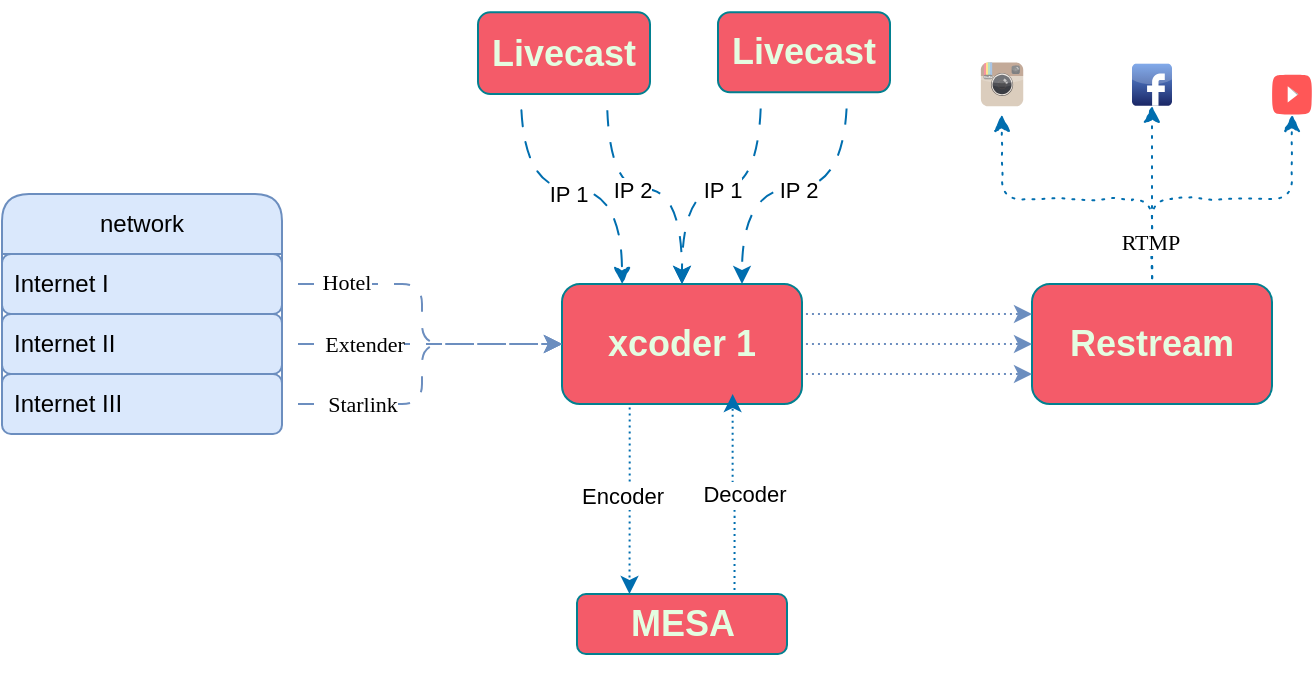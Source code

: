 <mxfile version="21.8.0" type="github">
  <diagram id="C5RBs43oDa-KdzZeNtuy" name="Page-1">
    <mxGraphModel dx="815" dy="453" grid="1" gridSize="10" guides="1" tooltips="1" connect="1" arrows="1" fold="1" page="1" pageScale="1" pageWidth="827" pageHeight="1169" math="0" shadow="0">
      <root>
        <mxCell id="WIyWlLk6GJQsqaUBKTNV-0" />
        <mxCell id="WIyWlLk6GJQsqaUBKTNV-1" parent="WIyWlLk6GJQsqaUBKTNV-0" />
        <mxCell id="bTYjfCJ5cYU-WIETsKiM-55" style="edgeStyle=orthogonalEdgeStyle;rounded=1;orthogonalLoop=1;jettySize=auto;html=1;exitX=0.5;exitY=0;exitDx=0;exitDy=0;dashed=1;dashPattern=1 4;fillColor=#1ba1e2;strokeColor=#006EAF;flowAnimation=1;comic=1;" edge="1" parent="WIyWlLk6GJQsqaUBKTNV-1" source="yFNBwXuTut4A0ATsSE6B-3" target="bTYjfCJ5cYU-WIETsKiM-26">
          <mxGeometry relative="1" as="geometry" />
        </mxCell>
        <mxCell id="bTYjfCJ5cYU-WIETsKiM-56" style="edgeStyle=orthogonalEdgeStyle;rounded=1;orthogonalLoop=1;jettySize=auto;html=1;exitX=0.5;exitY=0;exitDx=0;exitDy=0;curved=1;dashed=1;dashPattern=1 4;fillColor=#1ba1e2;strokeColor=#006EAF;flowAnimation=1;noJump=0;comic=1;" edge="1" parent="WIyWlLk6GJQsqaUBKTNV-1" source="yFNBwXuTut4A0ATsSE6B-3" target="yFNBwXuTut4A0ATsSE6B-25">
          <mxGeometry relative="1" as="geometry" />
        </mxCell>
        <mxCell id="bTYjfCJ5cYU-WIETsKiM-57" style="edgeStyle=elbowEdgeStyle;rounded=1;orthogonalLoop=1;jettySize=auto;html=1;exitX=0.5;exitY=0;exitDx=0;exitDy=0;elbow=vertical;dashed=1;dashPattern=1 4;fillColor=#1ba1e2;strokeColor=#006EAF;flowAnimation=1;backgroundOutline=0;editable=1;movable=1;resizable=1;rotatable=1;deletable=1;locked=0;connectable=1;comic=1;enumerate=0;orthogonal=0;ignoreEdge=0;" edge="1" parent="WIyWlLk6GJQsqaUBKTNV-1" source="yFNBwXuTut4A0ATsSE6B-3" target="yFNBwXuTut4A0ATsSE6B-23">
          <mxGeometry relative="1" as="geometry" />
        </mxCell>
        <mxCell id="bTYjfCJ5cYU-WIETsKiM-58" value="RTMP" style="edgeLabel;html=1;align=center;verticalAlign=middle;resizable=0;points=[];fontFamily=Georgia;" vertex="1" connectable="0" parent="bTYjfCJ5cYU-WIETsKiM-57">
          <mxGeometry x="-0.721" y="1" relative="1" as="geometry">
            <mxPoint as="offset" />
          </mxGeometry>
        </mxCell>
        <mxCell id="yFNBwXuTut4A0ATsSE6B-3" value="&lt;h2&gt;Restream&lt;/h2&gt;" style="rounded=1;whiteSpace=wrap;html=1;strokeColor=#028090;fontColor=#E4FDE1;fillColor=#F45B69;labelBackgroundColor=none;" parent="WIyWlLk6GJQsqaUBKTNV-1" vertex="1">
          <mxGeometry x="545" y="195" width="120" height="60" as="geometry" />
        </mxCell>
        <mxCell id="yFNBwXuTut4A0ATsSE6B-6" style="edgeStyle=orthogonalEdgeStyle;rounded=1;orthogonalLoop=1;jettySize=auto;html=1;entryX=0;entryY=0.5;entryDx=0;entryDy=0;strokeColor=#6c8ebf;flowAnimation=1;labelBackgroundColor=none;fontColor=default;dashed=1;dashPattern=1 2;fillColor=#dae8fc;" parent="WIyWlLk6GJQsqaUBKTNV-1" source="yFNBwXuTut4A0ATsSE6B-5" target="yFNBwXuTut4A0ATsSE6B-3" edge="1">
          <mxGeometry relative="1" as="geometry" />
        </mxCell>
        <mxCell id="bTYjfCJ5cYU-WIETsKiM-23" style="edgeStyle=orthogonalEdgeStyle;rounded=1;orthogonalLoop=1;jettySize=auto;html=1;exitX=1;exitY=0.25;exitDx=0;exitDy=0;entryX=0;entryY=0.25;entryDx=0;entryDy=0;fillColor=#dae8fc;strokeColor=#6c8ebf;flowAnimation=1;dashed=1;dashPattern=1 2;" edge="1" parent="WIyWlLk6GJQsqaUBKTNV-1" source="yFNBwXuTut4A0ATsSE6B-5" target="yFNBwXuTut4A0ATsSE6B-3">
          <mxGeometry relative="1" as="geometry" />
        </mxCell>
        <mxCell id="bTYjfCJ5cYU-WIETsKiM-24" style="edgeStyle=orthogonalEdgeStyle;rounded=1;orthogonalLoop=1;jettySize=auto;html=1;exitX=1;exitY=0.75;exitDx=0;exitDy=0;entryX=0;entryY=0.75;entryDx=0;entryDy=0;dashed=1;dashPattern=1 2;flowAnimation=1;fillColor=#dae8fc;strokeColor=#6c8ebf;" edge="1" parent="WIyWlLk6GJQsqaUBKTNV-1" source="yFNBwXuTut4A0ATsSE6B-5" target="yFNBwXuTut4A0ATsSE6B-3">
          <mxGeometry relative="1" as="geometry" />
        </mxCell>
        <mxCell id="bTYjfCJ5cYU-WIETsKiM-64" style="edgeStyle=elbowEdgeStyle;rounded=1;orthogonalLoop=1;jettySize=auto;html=1;exitX=0.282;exitY=0.996;exitDx=0;exitDy=0;entryX=0.25;entryY=0;entryDx=0;entryDy=0;elbow=vertical;fillColor=#1ba1e2;strokeColor=#006EAF;flowAnimation=1;dashed=1;dashPattern=1 2;exitPerimeter=0;" edge="1" parent="WIyWlLk6GJQsqaUBKTNV-1" source="yFNBwXuTut4A0ATsSE6B-5" target="bTYjfCJ5cYU-WIETsKiM-42">
          <mxGeometry relative="1" as="geometry" />
        </mxCell>
        <mxCell id="bTYjfCJ5cYU-WIETsKiM-65" value="Encoder" style="edgeLabel;html=1;align=center;verticalAlign=middle;resizable=0;points=[];" vertex="1" connectable="0" parent="bTYjfCJ5cYU-WIETsKiM-64">
          <mxGeometry x="-0.48" y="-2" relative="1" as="geometry">
            <mxPoint x="-2" y="21" as="offset" />
          </mxGeometry>
        </mxCell>
        <mxCell id="yFNBwXuTut4A0ATsSE6B-5" value="&lt;h2&gt;xcoder 1&lt;/h2&gt;" style="rounded=1;whiteSpace=wrap;html=1;strokeColor=#028090;fontColor=#E4FDE1;fillColor=#F45B69;labelBackgroundColor=none;" parent="WIyWlLk6GJQsqaUBKTNV-1" vertex="1">
          <mxGeometry x="310" y="195" width="120" height="60" as="geometry" />
        </mxCell>
        <mxCell id="bTYjfCJ5cYU-WIETsKiM-28" style="edgeStyle=orthogonalEdgeStyle;rounded=1;orthogonalLoop=1;jettySize=auto;html=1;exitX=0.25;exitY=1;exitDx=0;exitDy=0;entryX=0.25;entryY=0;entryDx=0;entryDy=0;curved=1;fillColor=#1ba1e2;strokeColor=#006EAF;flowAnimation=1;comic=1;" edge="1" parent="WIyWlLk6GJQsqaUBKTNV-1" source="yFNBwXuTut4A0ATsSE6B-9" target="yFNBwXuTut4A0ATsSE6B-5">
          <mxGeometry relative="1" as="geometry" />
        </mxCell>
        <mxCell id="bTYjfCJ5cYU-WIETsKiM-36" value="IP 1" style="edgeLabel;html=1;align=center;verticalAlign=middle;resizable=0;points=[];" vertex="1" connectable="0" parent="bTYjfCJ5cYU-WIETsKiM-28">
          <mxGeometry x="-0.024" y="-2" relative="1" as="geometry">
            <mxPoint as="offset" />
          </mxGeometry>
        </mxCell>
        <mxCell id="bTYjfCJ5cYU-WIETsKiM-30" style="edgeStyle=orthogonalEdgeStyle;rounded=1;orthogonalLoop=1;jettySize=auto;html=1;exitX=0.75;exitY=1;exitDx=0;exitDy=0;entryX=0.5;entryY=0;entryDx=0;entryDy=0;curved=1;fillColor=#1ba1e2;strokeColor=#006EAF;flowAnimation=1;" edge="1" parent="WIyWlLk6GJQsqaUBKTNV-1" source="yFNBwXuTut4A0ATsSE6B-9" target="yFNBwXuTut4A0ATsSE6B-5">
          <mxGeometry relative="1" as="geometry" />
        </mxCell>
        <mxCell id="bTYjfCJ5cYU-WIETsKiM-37" value="IP 2" style="edgeLabel;html=1;align=center;verticalAlign=middle;resizable=0;points=[];" vertex="1" connectable="0" parent="bTYjfCJ5cYU-WIETsKiM-30">
          <mxGeometry x="-0.094" relative="1" as="geometry">
            <mxPoint as="offset" />
          </mxGeometry>
        </mxCell>
        <mxCell id="yFNBwXuTut4A0ATsSE6B-9" value="&lt;h2&gt;Livecast&lt;/h2&gt;" style="rounded=1;whiteSpace=wrap;html=1;strokeColor=#028090;fontColor=#E4FDE1;fillColor=#F45B69;labelBackgroundColor=none;" parent="WIyWlLk6GJQsqaUBKTNV-1" vertex="1">
          <mxGeometry x="268" y="59.13" width="86" height="40.87" as="geometry" />
        </mxCell>
        <mxCell id="yFNBwXuTut4A0ATsSE6B-23" value="" style="dashed=0;outlineConnect=0;html=1;align=center;labelPosition=center;verticalLabelPosition=bottom;verticalAlign=top;shape=mxgraph.weblogos.youtube_2;fillStyle=solid;fillColor=#FF5757;gradientDirection=south;labelBackgroundColor=none;strokeColor=#36393d;gradientColor=none;rounded=1;" parent="WIyWlLk6GJQsqaUBKTNV-1" vertex="1">
          <mxGeometry x="665" y="90.28" width="20" height="20.08" as="geometry" />
        </mxCell>
        <mxCell id="yFNBwXuTut4A0ATsSE6B-25" value="" style="dashed=0;outlineConnect=0;html=1;align=center;labelPosition=center;verticalLabelPosition=bottom;verticalAlign=top;shape=mxgraph.webicons.facebook;fillColor=#6294E4;gradientColor=#1A2665;strokeColor=#028090;fontColor=#E4FDE1;rounded=1;" parent="WIyWlLk6GJQsqaUBKTNV-1" vertex="1">
          <mxGeometry x="595" y="84.92" width="20" height="20.95" as="geometry" />
        </mxCell>
        <mxCell id="bTYjfCJ5cYU-WIETsKiM-11" value="network" style="swimlane;fontStyle=0;childLayout=stackLayout;horizontal=1;startSize=30;horizontalStack=0;resizeParent=1;resizeParentMax=0;resizeLast=0;collapsible=1;marginBottom=0;whiteSpace=wrap;html=1;fillColor=#dae8fc;strokeColor=#6c8ebf;rounded=1;" vertex="1" parent="WIyWlLk6GJQsqaUBKTNV-1">
          <mxGeometry x="30" y="150" width="140" height="120" as="geometry">
            <mxRectangle x="30" y="150" width="80" height="30" as="alternateBounds" />
          </mxGeometry>
        </mxCell>
        <mxCell id="bTYjfCJ5cYU-WIETsKiM-12" value="Internet I" style="text;strokeColor=#6c8ebf;fillColor=#dae8fc;align=left;verticalAlign=middle;spacingLeft=4;spacingRight=4;overflow=hidden;points=[[0,0.5],[1,0.5]];portConstraint=eastwest;rotatable=0;whiteSpace=wrap;html=1;rounded=1;" vertex="1" parent="bTYjfCJ5cYU-WIETsKiM-11">
          <mxGeometry y="30" width="140" height="30" as="geometry" />
        </mxCell>
        <mxCell id="bTYjfCJ5cYU-WIETsKiM-13" value="Internet II" style="text;strokeColor=#6c8ebf;fillColor=#dae8fc;align=left;verticalAlign=middle;spacingLeft=4;spacingRight=4;overflow=hidden;points=[[0,0.5],[1,0.5]];portConstraint=eastwest;rotatable=0;whiteSpace=wrap;html=1;rounded=1;" vertex="1" parent="bTYjfCJ5cYU-WIETsKiM-11">
          <mxGeometry y="60" width="140" height="30" as="geometry" />
        </mxCell>
        <mxCell id="bTYjfCJ5cYU-WIETsKiM-14" value="Internet III" style="text;strokeColor=#6c8ebf;fillColor=#dae8fc;align=left;verticalAlign=middle;spacingLeft=4;spacingRight=4;overflow=hidden;points=[[0,0.5],[1,0.5]];portConstraint=eastwest;rotatable=0;whiteSpace=wrap;html=1;rounded=1;" vertex="1" parent="bTYjfCJ5cYU-WIETsKiM-11">
          <mxGeometry y="90" width="140" height="30" as="geometry" />
        </mxCell>
        <mxCell id="bTYjfCJ5cYU-WIETsKiM-15" style="edgeStyle=orthogonalEdgeStyle;rounded=1;orthogonalLoop=1;jettySize=auto;html=1;exitX=1;exitY=0.5;exitDx=0;exitDy=0;entryX=0;entryY=0.5;entryDx=0;entryDy=0;dashed=1;dashPattern=8 8;flowAnimation=1;startArrow=none;startFill=0;endArrow=classic;endFill=1;verticalAlign=middle;fillColor=#dae8fc;strokeColor=#6c8ebf;" edge="1" parent="WIyWlLk6GJQsqaUBKTNV-1" source="bTYjfCJ5cYU-WIETsKiM-12" target="yFNBwXuTut4A0ATsSE6B-5">
          <mxGeometry relative="1" as="geometry" />
        </mxCell>
        <mxCell id="bTYjfCJ5cYU-WIETsKiM-51" value="Hotel" style="edgeLabel;html=1;align=center;verticalAlign=middle;resizable=0;points=[];fontFamily=Georgia;" vertex="1" connectable="0" parent="bTYjfCJ5cYU-WIETsKiM-15">
          <mxGeometry x="-0.622" y="1" relative="1" as="geometry">
            <mxPoint as="offset" />
          </mxGeometry>
        </mxCell>
        <mxCell id="bTYjfCJ5cYU-WIETsKiM-16" style="rounded=1;orthogonalLoop=1;jettySize=auto;html=1;exitX=1;exitY=0.5;exitDx=0;exitDy=0;entryX=0;entryY=0.5;entryDx=0;entryDy=0;endArrow=classic;endFill=1;fillColor=#dae8fc;strokeColor=#6c8ebf;flowAnimation=1;" edge="1" parent="WIyWlLk6GJQsqaUBKTNV-1" source="bTYjfCJ5cYU-WIETsKiM-13" target="yFNBwXuTut4A0ATsSE6B-5">
          <mxGeometry relative="1" as="geometry" />
        </mxCell>
        <mxCell id="bTYjfCJ5cYU-WIETsKiM-52" value="Extender" style="edgeLabel;html=1;align=center;verticalAlign=middle;resizable=0;points=[];fontFamily=Georgia;" vertex="1" connectable="0" parent="bTYjfCJ5cYU-WIETsKiM-16">
          <mxGeometry x="-0.72" y="-1" relative="1" as="geometry">
            <mxPoint x="21" y="-1" as="offset" />
          </mxGeometry>
        </mxCell>
        <mxCell id="bTYjfCJ5cYU-WIETsKiM-17" style="edgeStyle=orthogonalEdgeStyle;rounded=1;orthogonalLoop=1;jettySize=auto;html=1;endArrow=classic;endFill=1;fillColor=#dae8fc;strokeColor=#6c8ebf;flowAnimation=1;" edge="1" parent="WIyWlLk6GJQsqaUBKTNV-1" source="bTYjfCJ5cYU-WIETsKiM-14" target="yFNBwXuTut4A0ATsSE6B-5">
          <mxGeometry relative="1" as="geometry" />
        </mxCell>
        <mxCell id="bTYjfCJ5cYU-WIETsKiM-53" value="Starlink" style="edgeLabel;html=1;align=center;verticalAlign=middle;resizable=0;points=[];fontFamily=Georgia;" vertex="1" connectable="0" parent="bTYjfCJ5cYU-WIETsKiM-17">
          <mxGeometry x="-0.622" relative="1" as="geometry">
            <mxPoint x="8" as="offset" />
          </mxGeometry>
        </mxCell>
        <mxCell id="bTYjfCJ5cYU-WIETsKiM-31" style="edgeStyle=orthogonalEdgeStyle;rounded=1;orthogonalLoop=1;jettySize=auto;html=1;exitX=0.25;exitY=1;exitDx=0;exitDy=0;entryX=0.5;entryY=0;entryDx=0;entryDy=0;curved=1;fillColor=#1ba1e2;strokeColor=#006EAF;flowAnimation=1;" edge="1" parent="WIyWlLk6GJQsqaUBKTNV-1" source="bTYjfCJ5cYU-WIETsKiM-20" target="yFNBwXuTut4A0ATsSE6B-5">
          <mxGeometry relative="1" as="geometry" />
        </mxCell>
        <mxCell id="bTYjfCJ5cYU-WIETsKiM-38" value="IP 1" style="edgeLabel;html=1;align=center;verticalAlign=middle;resizable=0;points=[];" vertex="1" connectable="0" parent="bTYjfCJ5cYU-WIETsKiM-31">
          <mxGeometry x="0.003" y="1" relative="1" as="geometry">
            <mxPoint as="offset" />
          </mxGeometry>
        </mxCell>
        <mxCell id="bTYjfCJ5cYU-WIETsKiM-32" style="edgeStyle=orthogonalEdgeStyle;rounded=1;orthogonalLoop=1;jettySize=auto;html=1;exitX=0.75;exitY=1;exitDx=0;exitDy=0;entryX=0.75;entryY=0;entryDx=0;entryDy=0;curved=1;fillColor=#1ba1e2;strokeColor=#006EAF;flowAnimation=1;" edge="1" parent="WIyWlLk6GJQsqaUBKTNV-1" source="bTYjfCJ5cYU-WIETsKiM-20" target="yFNBwXuTut4A0ATsSE6B-5">
          <mxGeometry relative="1" as="geometry" />
        </mxCell>
        <mxCell id="bTYjfCJ5cYU-WIETsKiM-39" value="IP 2" style="edgeLabel;html=1;align=center;verticalAlign=middle;resizable=0;points=[];" vertex="1" connectable="0" parent="bTYjfCJ5cYU-WIETsKiM-32">
          <mxGeometry x="-0.014" y="1" relative="1" as="geometry">
            <mxPoint as="offset" />
          </mxGeometry>
        </mxCell>
        <mxCell id="bTYjfCJ5cYU-WIETsKiM-20" value="&lt;h2&gt;Livecast&lt;/h2&gt;" style="rounded=1;whiteSpace=wrap;html=1;strokeColor=#028090;fontColor=#E4FDE1;fillColor=#F45B69;labelBackgroundColor=none;" vertex="1" parent="WIyWlLk6GJQsqaUBKTNV-1">
          <mxGeometry x="388" y="59.13" width="86" height="40" as="geometry" />
        </mxCell>
        <mxCell id="bTYjfCJ5cYU-WIETsKiM-26" value="" style="outlineConnect=0;html=1;align=center;labelPosition=center;verticalLabelPosition=bottom;verticalAlign=top;shape=mxgraph.webicons.instagram;gradientColor=none;rounded=1;strokeColor=default;fillColor=none;shadow=0;" vertex="1" parent="WIyWlLk6GJQsqaUBKTNV-1">
          <mxGeometry x="515" y="79.56" width="30" height="30.8" as="geometry" />
        </mxCell>
        <mxCell id="bTYjfCJ5cYU-WIETsKiM-42" value="&lt;h2&gt;MESA&lt;/h2&gt;" style="rounded=1;whiteSpace=wrap;html=1;strokeColor=#028090;fontColor=#E4FDE1;fillColor=#F45B69;labelBackgroundColor=none;" vertex="1" parent="WIyWlLk6GJQsqaUBKTNV-1">
          <mxGeometry x="317.5" y="350" width="105" height="30" as="geometry" />
        </mxCell>
        <mxCell id="bTYjfCJ5cYU-WIETsKiM-50" style="edgeStyle=orthogonalEdgeStyle;rounded=1;orthogonalLoop=1;jettySize=auto;html=1;exitX=0.75;exitY=0;exitDx=0;exitDy=0;entryX=0.711;entryY=0.917;entryDx=0;entryDy=0;entryPerimeter=0;dashed=1;dashPattern=1 2;flowAnimation=1;fillColor=#1ba1e2;strokeColor=#006EAF;" edge="1" parent="WIyWlLk6GJQsqaUBKTNV-1" source="bTYjfCJ5cYU-WIETsKiM-42" target="yFNBwXuTut4A0ATsSE6B-5">
          <mxGeometry relative="1" as="geometry" />
        </mxCell>
        <mxCell id="bTYjfCJ5cYU-WIETsKiM-60" value="Decoder" style="edgeLabel;html=1;align=center;verticalAlign=middle;resizable=0;points=[];" vertex="1" connectable="0" parent="bTYjfCJ5cYU-WIETsKiM-50">
          <mxGeometry x="0.056" y="1" relative="1" as="geometry">
            <mxPoint x="6" y="2" as="offset" />
          </mxGeometry>
        </mxCell>
      </root>
    </mxGraphModel>
  </diagram>
</mxfile>

